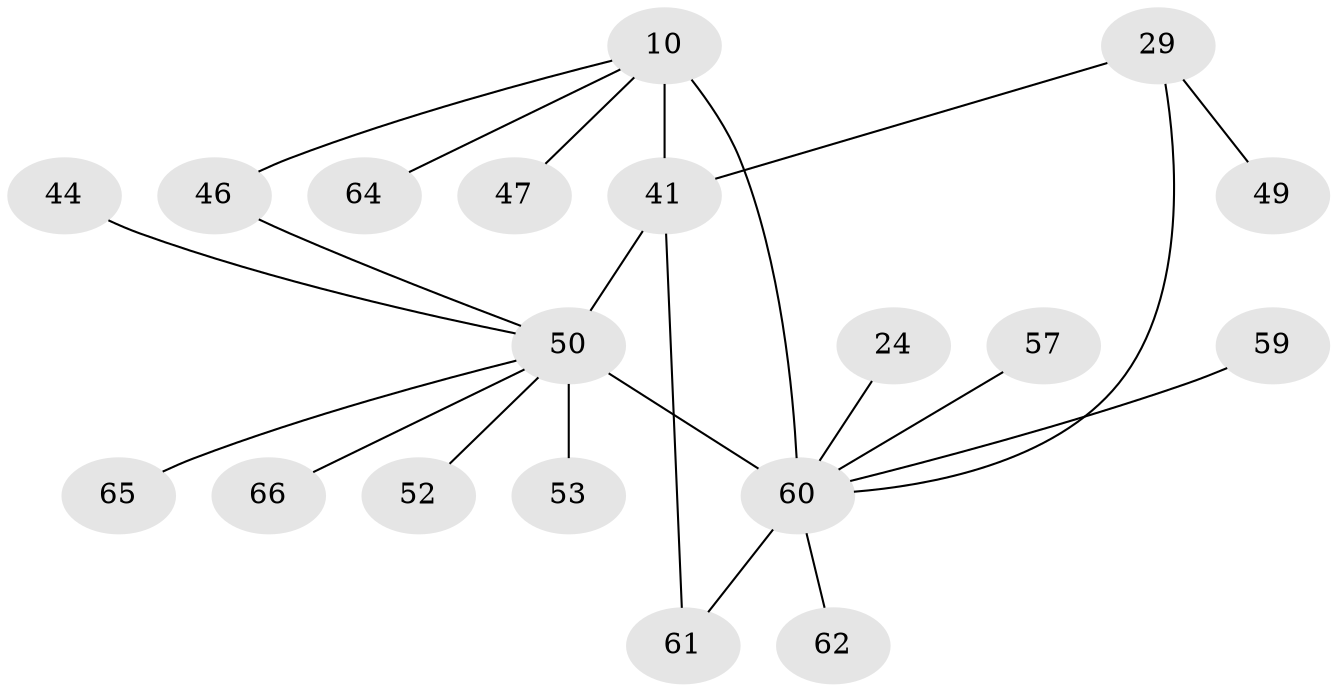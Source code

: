 // original degree distribution, {3: 0.045454545454545456, 9: 0.015151515151515152, 5: 0.07575757575757576, 6: 0.030303030303030304, 4: 0.06060606060606061, 12: 0.015151515151515152, 8: 0.030303030303030304, 2: 0.19696969696969696, 1: 0.5303030303030303}
// Generated by graph-tools (version 1.1) at 2025/58/03/04/25 21:58:20]
// undirected, 19 vertices, 22 edges
graph export_dot {
graph [start="1"]
  node [color=gray90,style=filled];
  10;
  24;
  29 [super="+3"];
  41 [super="+14+13+23"];
  44;
  46;
  47 [super="+36"];
  49 [super="+27"];
  50 [super="+19+45+38+8+5+42"];
  52;
  53;
  57 [super="+48"];
  59 [super="+32"];
  60 [super="+37+39+51+55+12"];
  61 [super="+58"];
  62;
  64 [super="+40"];
  65 [super="+63"];
  66;
  10 -- 41 [weight=2];
  10 -- 46;
  10 -- 47;
  10 -- 64;
  10 -- 60 [weight=3];
  24 -- 60;
  29 -- 41;
  29 -- 60 [weight=3];
  29 -- 49;
  41 -- 50;
  41 -- 61 [weight=2];
  44 -- 50;
  46 -- 50;
  50 -- 52;
  50 -- 53;
  50 -- 60 [weight=5];
  50 -- 66;
  50 -- 65;
  57 -- 60;
  59 -- 60;
  60 -- 62;
  60 -- 61;
}
